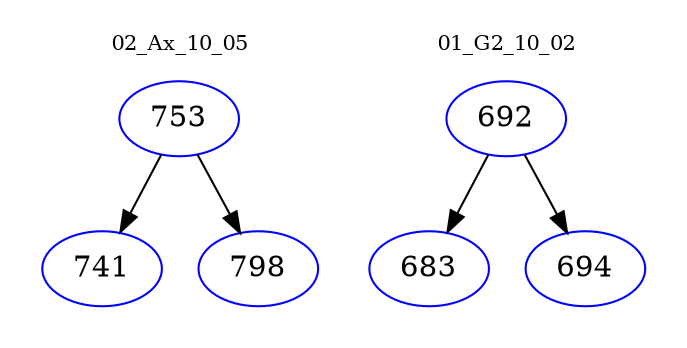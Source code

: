 digraph{
subgraph cluster_0 {
color = white
label = "02_Ax_10_05";
fontsize=10;
T0_753 [label="753", color="blue"]
T0_753 -> T0_741 [color="black"]
T0_741 [label="741", color="blue"]
T0_753 -> T0_798 [color="black"]
T0_798 [label="798", color="blue"]
}
subgraph cluster_1 {
color = white
label = "01_G2_10_02";
fontsize=10;
T1_692 [label="692", color="blue"]
T1_692 -> T1_683 [color="black"]
T1_683 [label="683", color="blue"]
T1_692 -> T1_694 [color="black"]
T1_694 [label="694", color="blue"]
}
}
